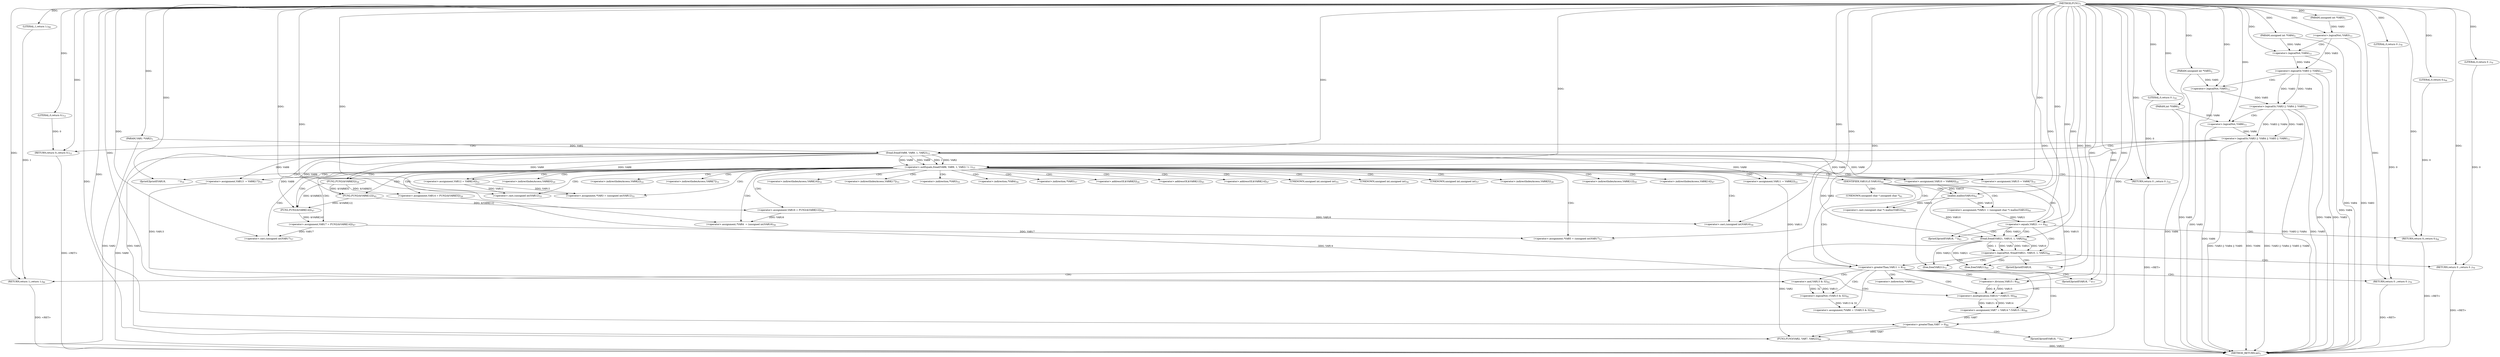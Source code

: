 digraph "FUN1" {  
"8" [label = <(METHOD,FUN1)<SUB>1</SUB>> ]
"193" [label = <(METHOD_RETURN,int)<SUB>1</SUB>> ]
"9" [label = <(PARAM,VAR1 *VAR2)<SUB>1</SUB>> ]
"10" [label = <(PARAM,unsigned int *VAR3)<SUB>1</SUB>> ]
"11" [label = <(PARAM,unsigned int *VAR4)<SUB>2</SUB>> ]
"12" [label = <(PARAM,unsigned int *VAR5)<SUB>2</SUB>> ]
"13" [label = <(PARAM,int *VAR6)<SUB>2</SUB>> ]
"54" [label = <(&lt;operator&gt;.assignment,VAR10 = VAR8[0])<SUB>20</SUB>> ]
"59" [label = <(&lt;operator&gt;.assignment,VAR11 = VAR8[2])<SUB>22</SUB>> ]
"64" [label = <(&lt;operator&gt;.assignment,VAR14 = FUN2(&amp;VAR8[5]))<SUB>26</SUB>> ]
"71" [label = <(&lt;operator&gt;.assignment,VAR15 = VAR8[7])<SUB>31</SUB>> ]
"76" [label = <(&lt;operator&gt;.assignment,VAR16 = FUN2(&amp;VAR8[12]))<SUB>45</SUB>> ]
"83" [label = <(&lt;operator&gt;.assignment,VAR17 = FUN2(&amp;VAR8[14]))<SUB>47</SUB>> ]
"90" [label = <(&lt;operator&gt;.assignment,VAR12 = VAR8[16])<SUB>52</SUB>> ]
"95" [label = <(&lt;operator&gt;.assignment,VAR13  = VAR8[17])<SUB>53</SUB>> ]
"100" [label = <(&lt;operator&gt;.assignment,*VAR3 = (unsigned int)VAR12)<SUB>55</SUB>> ]
"106" [label = <(&lt;operator&gt;.assignment,*VAR4  = (unsigned int)VAR16)<SUB>56</SUB>> ]
"112" [label = <(&lt;operator&gt;.assignment,*VAR5 = (unsigned int)VAR17)<SUB>57</SUB>> ]
"165" [label = <(&lt;operator&gt;.assignment,*VAR6 = !(VAR13 &amp; 32))<SUB>81</SUB>> ]
"172" [label = <(&lt;operator&gt;.assignment,VAR7 = VAR14 * (VAR15 / 8))<SUB>84</SUB>> ]
"191" [label = <(RETURN,return 1;,return 1;)<SUB>90</SUB>> ]
"26" [label = <(&lt;operator&gt;.logicalOr,!VAR3 || !VAR4 || !VAR5 || !VAR6)<SUB>11</SUB>> ]
"41" [label = <(&lt;operator&gt;.notEquals,fread(VAR8, VAR9, 1, VAR2) != 1)<SUB>15</SUB>> ]
"119" [label = <(IDENTIFIER,VAR10,if (VAR10))<SUB>60</SUB>> ]
"156" [label = <(&lt;operator&gt;.greaterThan,VAR11 &gt; 8)<SUB>76</SUB>> ]
"180" [label = <(&lt;operator&gt;.greaterThan,VAR7 &gt; 0)<SUB>86</SUB>> ]
"192" [label = <(LITERAL,1,return 1;)<SUB>90</SUB>> ]
"38" [label = <(RETURN,return 0;,return 0;)<SUB>12</SUB>> ]
"49" [label = <(fprintf,fprintf(VAR18,
                &quot;&quot;))<SUB>16</SUB>> ]
"52" [label = <(RETURN,return 0 ;,return 0 ;)<SUB>18</SUB>> ]
"66" [label = <(FUN2,FUN2(&amp;VAR8[5]))<SUB>26</SUB>> ]
"78" [label = <(FUN2,FUN2(&amp;VAR8[12]))<SUB>45</SUB>> ]
"85" [label = <(FUN2,FUN2(&amp;VAR8[14]))<SUB>47</SUB>> ]
"103" [label = <(&lt;operator&gt;.cast,(unsigned int)VAR12)<SUB>55</SUB>> ]
"109" [label = <(&lt;operator&gt;.cast,(unsigned int)VAR16)<SUB>56</SUB>> ]
"115" [label = <(&lt;operator&gt;.cast,(unsigned int)VAR17)<SUB>57</SUB>> ]
"122" [label = <(&lt;operator&gt;.assignment,*VAR21 = (unsigned char *) malloc(VAR10))<SUB>61</SUB>> ]
"153" [label = <(free,free(VAR21))<SUB>72</SUB>> ]
"160" [label = <(fprintf,fprintf(VAR18, &quot;&quot;))<SUB>77</SUB>> ]
"163" [label = <(RETURN,return 0 ;,return 0 ;)<SUB>78</SUB>> ]
"168" [label = <(&lt;operator&gt;.logicalNot,!(VAR13 &amp; 32))<SUB>81</SUB>> ]
"174" [label = <(&lt;operator&gt;.multiplication,VAR14 * (VAR15 / 8))<SUB>84</SUB>> ]
"184" [label = <(fprintf,fprintf(VAR18, &quot;&quot;))<SUB>87</SUB>> ]
"187" [label = <(FUN3,FUN3(VAR2, VAR7, VAR22))<SUB>88</SUB>> ]
"27" [label = <(&lt;operator&gt;.logicalOr,!VAR3 || !VAR4 || !VAR5)<SUB>11</SUB>> ]
"35" [label = <(&lt;operator&gt;.logicalNot,!VAR6)<SUB>11</SUB>> ]
"39" [label = <(LITERAL,0,return 0;)<SUB>12</SUB>> ]
"42" [label = <(fread,fread(VAR8, VAR9, 1, VAR2))<SUB>15</SUB>> ]
"53" [label = <(LITERAL,0,return 0 ;)<SUB>18</SUB>> ]
"129" [label = <(&lt;operator&gt;.equals,VAR21 == 0)<SUB>62</SUB>> ]
"139" [label = <(&lt;operator&gt;.logicalNot,!fread(VAR21, VAR10, 1, VAR2))<SUB>66</SUB>> ]
"164" [label = <(LITERAL,0,return 0 ;)<SUB>78</SUB>> ]
"169" [label = <(&lt;operator&gt;.and,VAR13 &amp; 32)<SUB>81</SUB>> ]
"176" [label = <(&lt;operator&gt;.division,VAR15 / 8)<SUB>84</SUB>> ]
"28" [label = <(&lt;operator&gt;.logicalOr,!VAR3 || !VAR4)<SUB>11</SUB>> ]
"33" [label = <(&lt;operator&gt;.logicalNot,!VAR5)<SUB>11</SUB>> ]
"124" [label = <(&lt;operator&gt;.cast,(unsigned char *) malloc(VAR10))<SUB>61</SUB>> ]
"133" [label = <(fprintf,fprintf(VAR18, &quot;&quot;))<SUB>63</SUB>> ]
"136" [label = <(RETURN,return 0;,return 0;)<SUB>64</SUB>> ]
"146" [label = <(fprintf,fprintf(VAR18,
                    &quot;&quot;))<SUB>67</SUB>> ]
"149" [label = <(free,free(VAR21))<SUB>69</SUB>> ]
"151" [label = <(RETURN,return 0 ;,return 0 ;)<SUB>70</SUB>> ]
"29" [label = <(&lt;operator&gt;.logicalNot,!VAR3)<SUB>11</SUB>> ]
"31" [label = <(&lt;operator&gt;.logicalNot,!VAR4)<SUB>11</SUB>> ]
"126" [label = <(malloc,malloc(VAR10))<SUB>61</SUB>> ]
"137" [label = <(LITERAL,0,return 0;)<SUB>64</SUB>> ]
"140" [label = <(fread,fread(VAR21, VAR10, 1, VAR2))<SUB>66</SUB>> ]
"152" [label = <(LITERAL,0,return 0 ;)<SUB>70</SUB>> ]
"56" [label = <(&lt;operator&gt;.indirectIndexAccess,VAR8[0])<SUB>20</SUB>> ]
"61" [label = <(&lt;operator&gt;.indirectIndexAccess,VAR8[2])<SUB>22</SUB>> ]
"73" [label = <(&lt;operator&gt;.indirectIndexAccess,VAR8[7])<SUB>31</SUB>> ]
"92" [label = <(&lt;operator&gt;.indirectIndexAccess,VAR8[16])<SUB>52</SUB>> ]
"97" [label = <(&lt;operator&gt;.indirectIndexAccess,VAR8[17])<SUB>53</SUB>> ]
"101" [label = <(&lt;operator&gt;.indirection,*VAR3)<SUB>55</SUB>> ]
"107" [label = <(&lt;operator&gt;.indirection,*VAR4)<SUB>56</SUB>> ]
"113" [label = <(&lt;operator&gt;.indirection,*VAR5)<SUB>57</SUB>> ]
"166" [label = <(&lt;operator&gt;.indirection,*VAR6)<SUB>81</SUB>> ]
"67" [label = <(&lt;operator&gt;.addressOf,&amp;VAR8[5])<SUB>26</SUB>> ]
"79" [label = <(&lt;operator&gt;.addressOf,&amp;VAR8[12])<SUB>45</SUB>> ]
"86" [label = <(&lt;operator&gt;.addressOf,&amp;VAR8[14])<SUB>47</SUB>> ]
"104" [label = <(UNKNOWN,unsigned int,unsigned int)<SUB>55</SUB>> ]
"110" [label = <(UNKNOWN,unsigned int,unsigned int)<SUB>56</SUB>> ]
"116" [label = <(UNKNOWN,unsigned int,unsigned int)<SUB>57</SUB>> ]
"68" [label = <(&lt;operator&gt;.indirectIndexAccess,VAR8[5])<SUB>26</SUB>> ]
"80" [label = <(&lt;operator&gt;.indirectIndexAccess,VAR8[12])<SUB>45</SUB>> ]
"87" [label = <(&lt;operator&gt;.indirectIndexAccess,VAR8[14])<SUB>47</SUB>> ]
"125" [label = <(UNKNOWN,unsigned char *,unsigned char *)<SUB>61</SUB>> ]
  "38" -> "193"  [ label = "DDG: &lt;RET&gt;"] 
  "151" -> "193"  [ label = "DDG: &lt;RET&gt;"] 
  "191" -> "193"  [ label = "DDG: &lt;RET&gt;"] 
  "163" -> "193"  [ label = "DDG: &lt;RET&gt;"] 
  "136" -> "193"  [ label = "DDG: &lt;RET&gt;"] 
  "52" -> "193"  [ label = "DDG: &lt;RET&gt;"] 
  "9" -> "193"  [ label = "DDG: VAR2"] 
  "11" -> "193"  [ label = "DDG: VAR4"] 
  "12" -> "193"  [ label = "DDG: VAR5"] 
  "13" -> "193"  [ label = "DDG: VAR6"] 
  "29" -> "193"  [ label = "DDG: VAR3"] 
  "28" -> "193"  [ label = "DDG: !VAR3"] 
  "31" -> "193"  [ label = "DDG: VAR4"] 
  "28" -> "193"  [ label = "DDG: !VAR4"] 
  "27" -> "193"  [ label = "DDG: !VAR3 || !VAR4"] 
  "33" -> "193"  [ label = "DDG: VAR5"] 
  "27" -> "193"  [ label = "DDG: !VAR5"] 
  "26" -> "193"  [ label = "DDG: !VAR3 || !VAR4 || !VAR5"] 
  "35" -> "193"  [ label = "DDG: VAR6"] 
  "26" -> "193"  [ label = "DDG: !VAR6"] 
  "26" -> "193"  [ label = "DDG: !VAR3 || !VAR4 || !VAR5 || !VAR6"] 
  "187" -> "193"  [ label = "DDG: VAR22"] 
  "42" -> "193"  [ label = "DDG: VAR9"] 
  "8" -> "9"  [ label = "DDG: "] 
  "8" -> "10"  [ label = "DDG: "] 
  "8" -> "11"  [ label = "DDG: "] 
  "8" -> "12"  [ label = "DDG: "] 
  "8" -> "13"  [ label = "DDG: "] 
  "42" -> "54"  [ label = "DDG: VAR8"] 
  "42" -> "59"  [ label = "DDG: VAR8"] 
  "66" -> "64"  [ label = "DDG: &amp;VAR8[5]"] 
  "42" -> "71"  [ label = "DDG: VAR8"] 
  "78" -> "76"  [ label = "DDG: &amp;VAR8[12]"] 
  "85" -> "83"  [ label = "DDG: &amp;VAR8[14]"] 
  "42" -> "90"  [ label = "DDG: VAR8"] 
  "42" -> "95"  [ label = "DDG: VAR8"] 
  "90" -> "100"  [ label = "DDG: VAR12"] 
  "8" -> "100"  [ label = "DDG: "] 
  "76" -> "106"  [ label = "DDG: VAR16"] 
  "8" -> "106"  [ label = "DDG: "] 
  "83" -> "112"  [ label = "DDG: VAR17"] 
  "8" -> "112"  [ label = "DDG: "] 
  "168" -> "165"  [ label = "DDG: VAR13 &amp; 32"] 
  "174" -> "172"  [ label = "DDG: VAR14"] 
  "174" -> "172"  [ label = "DDG: VAR15 / 8"] 
  "192" -> "191"  [ label = "DDG: 1"] 
  "8" -> "191"  [ label = "DDG: "] 
  "8" -> "119"  [ label = "DDG: "] 
  "8" -> "192"  [ label = "DDG: "] 
  "27" -> "26"  [ label = "DDG: !VAR3 || !VAR4"] 
  "27" -> "26"  [ label = "DDG: !VAR5"] 
  "35" -> "26"  [ label = "DDG: VAR6"] 
  "39" -> "38"  [ label = "DDG: 0"] 
  "8" -> "38"  [ label = "DDG: "] 
  "42" -> "41"  [ label = "DDG: VAR8"] 
  "42" -> "41"  [ label = "DDG: VAR9"] 
  "42" -> "41"  [ label = "DDG: 1"] 
  "42" -> "41"  [ label = "DDG: VAR2"] 
  "8" -> "41"  [ label = "DDG: "] 
  "53" -> "52"  [ label = "DDG: 0"] 
  "8" -> "52"  [ label = "DDG: "] 
  "42" -> "66"  [ label = "DDG: VAR8"] 
  "66" -> "78"  [ label = "DDG: &amp;VAR8[5]"] 
  "42" -> "78"  [ label = "DDG: VAR8"] 
  "66" -> "85"  [ label = "DDG: &amp;VAR8[5]"] 
  "78" -> "85"  [ label = "DDG: &amp;VAR8[12]"] 
  "42" -> "85"  [ label = "DDG: VAR8"] 
  "90" -> "103"  [ label = "DDG: VAR12"] 
  "8" -> "103"  [ label = "DDG: "] 
  "76" -> "109"  [ label = "DDG: VAR16"] 
  "8" -> "109"  [ label = "DDG: "] 
  "83" -> "115"  [ label = "DDG: VAR17"] 
  "8" -> "115"  [ label = "DDG: "] 
  "126" -> "122"  [ label = "DDG: VAR10"] 
  "59" -> "156"  [ label = "DDG: VAR11"] 
  "8" -> "156"  [ label = "DDG: "] 
  "164" -> "163"  [ label = "DDG: 0"] 
  "8" -> "163"  [ label = "DDG: "] 
  "169" -> "168"  [ label = "DDG: VAR13"] 
  "169" -> "168"  [ label = "DDG: 32"] 
  "64" -> "174"  [ label = "DDG: VAR14"] 
  "8" -> "174"  [ label = "DDG: "] 
  "176" -> "174"  [ label = "DDG: VAR15"] 
  "176" -> "174"  [ label = "DDG: 8"] 
  "172" -> "180"  [ label = "DDG: VAR7"] 
  "8" -> "180"  [ label = "DDG: "] 
  "28" -> "27"  [ label = "DDG: !VAR3"] 
  "28" -> "27"  [ label = "DDG: !VAR4"] 
  "33" -> "27"  [ label = "DDG: VAR5"] 
  "13" -> "35"  [ label = "DDG: VAR6"] 
  "8" -> "35"  [ label = "DDG: "] 
  "8" -> "39"  [ label = "DDG: "] 
  "8" -> "42"  [ label = "DDG: "] 
  "9" -> "42"  [ label = "DDG: VAR2"] 
  "8" -> "49"  [ label = "DDG: "] 
  "8" -> "53"  [ label = "DDG: "] 
  "140" -> "153"  [ label = "DDG: VAR21"] 
  "8" -> "153"  [ label = "DDG: "] 
  "8" -> "160"  [ label = "DDG: "] 
  "8" -> "164"  [ label = "DDG: "] 
  "95" -> "169"  [ label = "DDG: VAR13"] 
  "8" -> "169"  [ label = "DDG: "] 
  "71" -> "176"  [ label = "DDG: VAR15"] 
  "8" -> "176"  [ label = "DDG: "] 
  "8" -> "184"  [ label = "DDG: "] 
  "42" -> "187"  [ label = "DDG: VAR2"] 
  "140" -> "187"  [ label = "DDG: VAR2"] 
  "8" -> "187"  [ label = "DDG: "] 
  "180" -> "187"  [ label = "DDG: VAR7"] 
  "29" -> "28"  [ label = "DDG: VAR3"] 
  "31" -> "28"  [ label = "DDG: VAR4"] 
  "12" -> "33"  [ label = "DDG: VAR5"] 
  "8" -> "33"  [ label = "DDG: "] 
  "126" -> "124"  [ label = "DDG: VAR10"] 
  "122" -> "129"  [ label = "DDG: VAR21"] 
  "8" -> "129"  [ label = "DDG: "] 
  "137" -> "136"  [ label = "DDG: 0"] 
  "8" -> "136"  [ label = "DDG: "] 
  "140" -> "139"  [ label = "DDG: VAR21"] 
  "140" -> "139"  [ label = "DDG: VAR10"] 
  "140" -> "139"  [ label = "DDG: 1"] 
  "140" -> "139"  [ label = "DDG: VAR2"] 
  "152" -> "151"  [ label = "DDG: 0"] 
  "8" -> "151"  [ label = "DDG: "] 
  "10" -> "29"  [ label = "DDG: VAR3"] 
  "8" -> "29"  [ label = "DDG: "] 
  "11" -> "31"  [ label = "DDG: VAR4"] 
  "8" -> "31"  [ label = "DDG: "] 
  "54" -> "126"  [ label = "DDG: VAR10"] 
  "8" -> "126"  [ label = "DDG: "] 
  "8" -> "133"  [ label = "DDG: "] 
  "8" -> "137"  [ label = "DDG: "] 
  "129" -> "140"  [ label = "DDG: VAR21"] 
  "8" -> "140"  [ label = "DDG: "] 
  "126" -> "140"  [ label = "DDG: VAR10"] 
  "42" -> "140"  [ label = "DDG: VAR2"] 
  "8" -> "146"  [ label = "DDG: "] 
  "140" -> "149"  [ label = "DDG: VAR21"] 
  "8" -> "149"  [ label = "DDG: "] 
  "8" -> "152"  [ label = "DDG: "] 
  "26" -> "42"  [ label = "CDG: "] 
  "26" -> "38"  [ label = "CDG: "] 
  "26" -> "41"  [ label = "CDG: "] 
  "41" -> "107"  [ label = "CDG: "] 
  "41" -> "115"  [ label = "CDG: "] 
  "41" -> "68"  [ label = "CDG: "] 
  "41" -> "73"  [ label = "CDG: "] 
  "41" -> "64"  [ label = "CDG: "] 
  "41" -> "113"  [ label = "CDG: "] 
  "41" -> "52"  [ label = "CDG: "] 
  "41" -> "85"  [ label = "CDG: "] 
  "41" -> "103"  [ label = "CDG: "] 
  "41" -> "56"  [ label = "CDG: "] 
  "41" -> "67"  [ label = "CDG: "] 
  "41" -> "104"  [ label = "CDG: "] 
  "41" -> "119"  [ label = "CDG: "] 
  "41" -> "95"  [ label = "CDG: "] 
  "41" -> "92"  [ label = "CDG: "] 
  "41" -> "76"  [ label = "CDG: "] 
  "41" -> "59"  [ label = "CDG: "] 
  "41" -> "87"  [ label = "CDG: "] 
  "41" -> "97"  [ label = "CDG: "] 
  "41" -> "112"  [ label = "CDG: "] 
  "41" -> "101"  [ label = "CDG: "] 
  "41" -> "90"  [ label = "CDG: "] 
  "41" -> "54"  [ label = "CDG: "] 
  "41" -> "79"  [ label = "CDG: "] 
  "41" -> "80"  [ label = "CDG: "] 
  "41" -> "61"  [ label = "CDG: "] 
  "41" -> "100"  [ label = "CDG: "] 
  "41" -> "86"  [ label = "CDG: "] 
  "41" -> "49"  [ label = "CDG: "] 
  "41" -> "66"  [ label = "CDG: "] 
  "41" -> "116"  [ label = "CDG: "] 
  "41" -> "106"  [ label = "CDG: "] 
  "41" -> "83"  [ label = "CDG: "] 
  "41" -> "71"  [ label = "CDG: "] 
  "41" -> "110"  [ label = "CDG: "] 
  "41" -> "78"  [ label = "CDG: "] 
  "41" -> "109"  [ label = "CDG: "] 
  "119" -> "129"  [ label = "CDG: "] 
  "119" -> "122"  [ label = "CDG: "] 
  "119" -> "126"  [ label = "CDG: "] 
  "119" -> "156"  [ label = "CDG: "] 
  "119" -> "124"  [ label = "CDG: "] 
  "119" -> "125"  [ label = "CDG: "] 
  "156" -> "169"  [ label = "CDG: "] 
  "156" -> "163"  [ label = "CDG: "] 
  "156" -> "168"  [ label = "CDG: "] 
  "156" -> "191"  [ label = "CDG: "] 
  "156" -> "174"  [ label = "CDG: "] 
  "156" -> "180"  [ label = "CDG: "] 
  "156" -> "160"  [ label = "CDG: "] 
  "156" -> "166"  [ label = "CDG: "] 
  "156" -> "176"  [ label = "CDG: "] 
  "156" -> "165"  [ label = "CDG: "] 
  "156" -> "172"  [ label = "CDG: "] 
  "180" -> "187"  [ label = "CDG: "] 
  "180" -> "184"  [ label = "CDG: "] 
  "27" -> "35"  [ label = "CDG: "] 
  "28" -> "33"  [ label = "CDG: "] 
  "129" -> "136"  [ label = "CDG: "] 
  "129" -> "139"  [ label = "CDG: "] 
  "129" -> "140"  [ label = "CDG: "] 
  "129" -> "133"  [ label = "CDG: "] 
  "139" -> "146"  [ label = "CDG: "] 
  "139" -> "149"  [ label = "CDG: "] 
  "139" -> "151"  [ label = "CDG: "] 
  "139" -> "153"  [ label = "CDG: "] 
  "139" -> "156"  [ label = "CDG: "] 
  "29" -> "31"  [ label = "CDG: "] 
}
